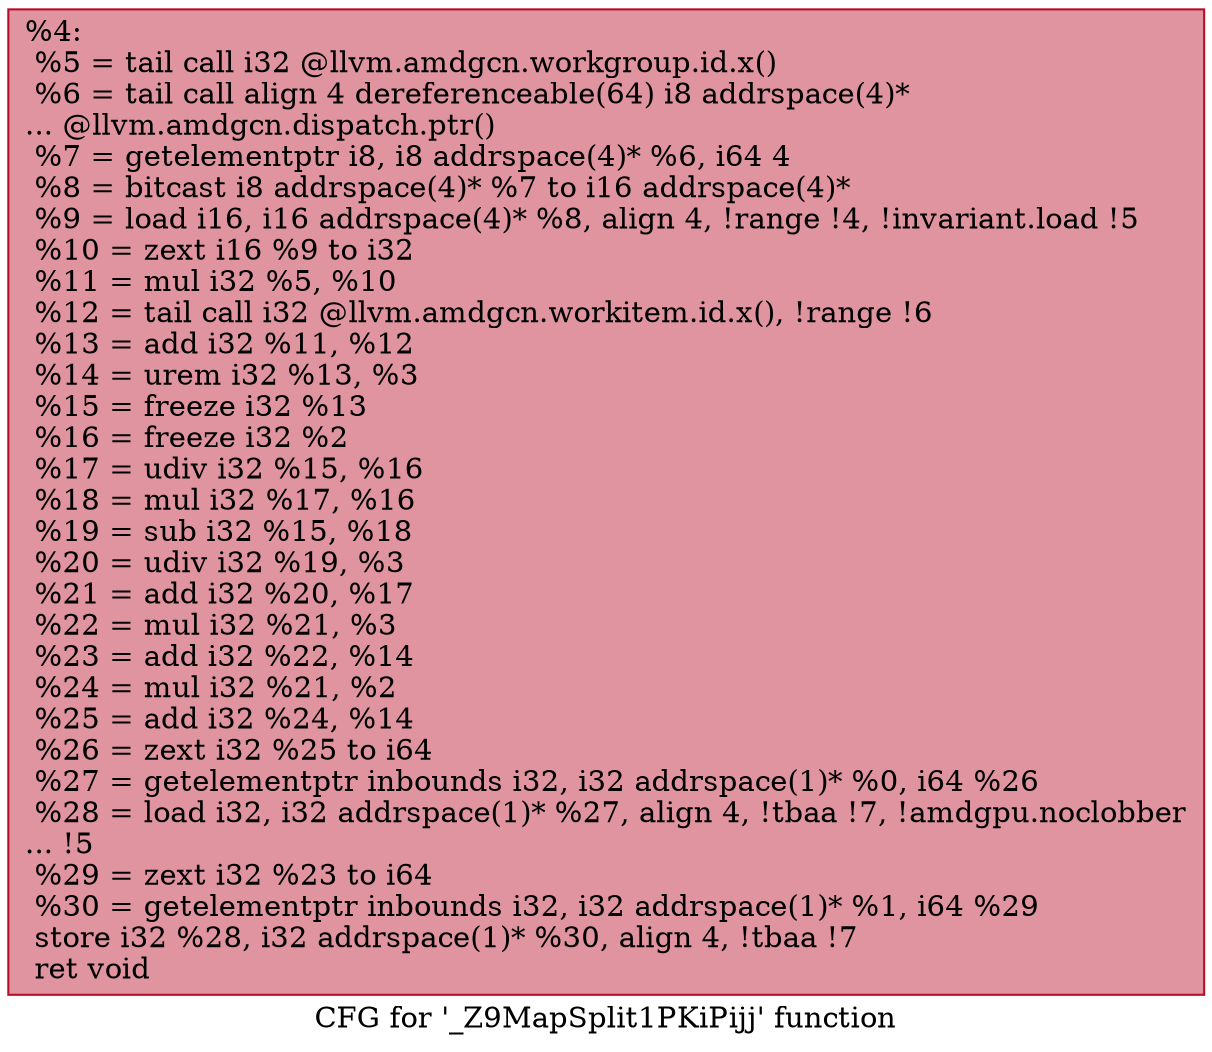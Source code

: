 digraph "CFG for '_Z9MapSplit1PKiPijj' function" {
	label="CFG for '_Z9MapSplit1PKiPijj' function";

	Node0x5f07080 [shape=record,color="#b70d28ff", style=filled, fillcolor="#b70d2870",label="{%4:\l  %5 = tail call i32 @llvm.amdgcn.workgroup.id.x()\l  %6 = tail call align 4 dereferenceable(64) i8 addrspace(4)*\l... @llvm.amdgcn.dispatch.ptr()\l  %7 = getelementptr i8, i8 addrspace(4)* %6, i64 4\l  %8 = bitcast i8 addrspace(4)* %7 to i16 addrspace(4)*\l  %9 = load i16, i16 addrspace(4)* %8, align 4, !range !4, !invariant.load !5\l  %10 = zext i16 %9 to i32\l  %11 = mul i32 %5, %10\l  %12 = tail call i32 @llvm.amdgcn.workitem.id.x(), !range !6\l  %13 = add i32 %11, %12\l  %14 = urem i32 %13, %3\l  %15 = freeze i32 %13\l  %16 = freeze i32 %2\l  %17 = udiv i32 %15, %16\l  %18 = mul i32 %17, %16\l  %19 = sub i32 %15, %18\l  %20 = udiv i32 %19, %3\l  %21 = add i32 %20, %17\l  %22 = mul i32 %21, %3\l  %23 = add i32 %22, %14\l  %24 = mul i32 %21, %2\l  %25 = add i32 %24, %14\l  %26 = zext i32 %25 to i64\l  %27 = getelementptr inbounds i32, i32 addrspace(1)* %0, i64 %26\l  %28 = load i32, i32 addrspace(1)* %27, align 4, !tbaa !7, !amdgpu.noclobber\l... !5\l  %29 = zext i32 %23 to i64\l  %30 = getelementptr inbounds i32, i32 addrspace(1)* %1, i64 %29\l  store i32 %28, i32 addrspace(1)* %30, align 4, !tbaa !7\l  ret void\l}"];
}
